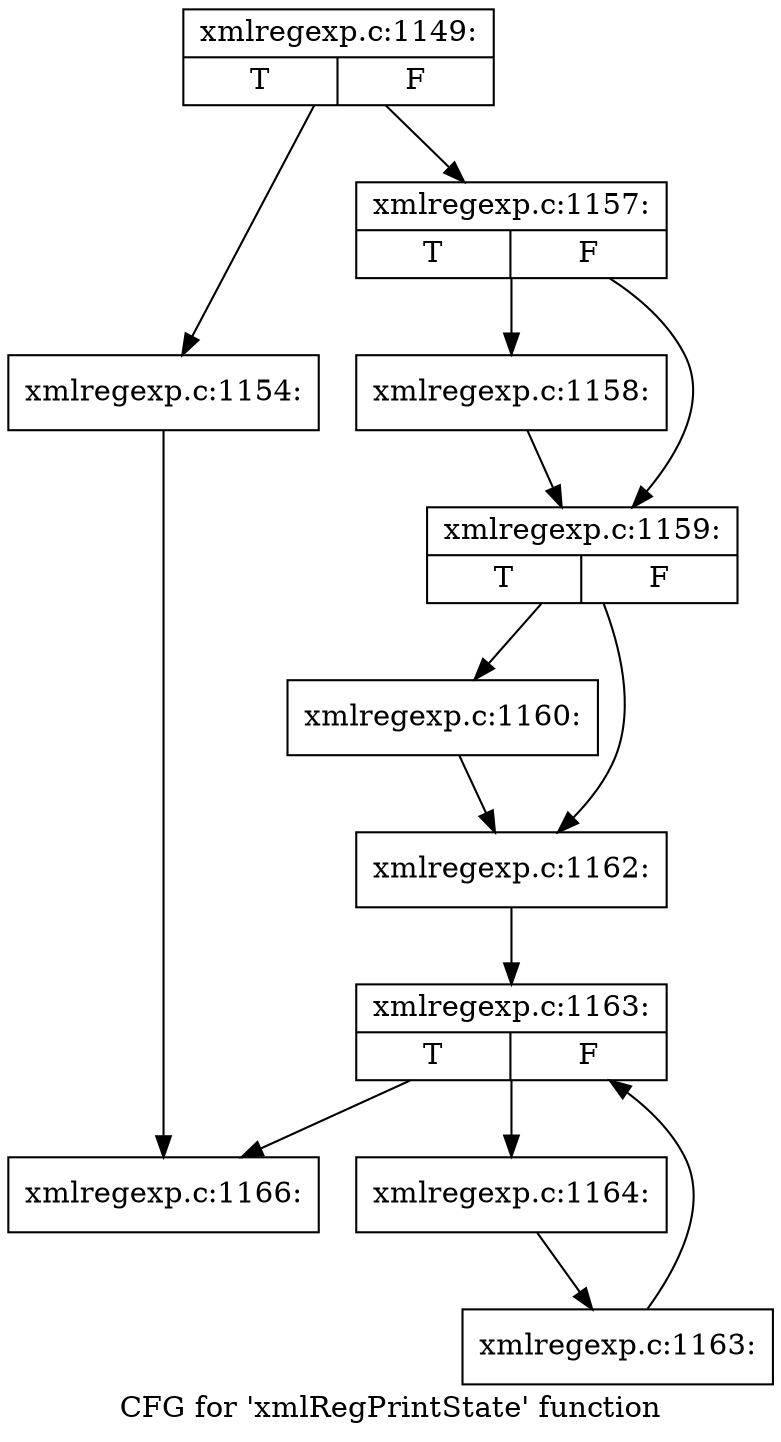 digraph "CFG for 'xmlRegPrintState' function" {
	label="CFG for 'xmlRegPrintState' function";

	Node0x42a6a70 [shape=record,label="{xmlregexp.c:1149:|{<s0>T|<s1>F}}"];
	Node0x42a6a70 -> Node0x42a9160;
	Node0x42a6a70 -> Node0x42a91b0;
	Node0x42a9160 [shape=record,label="{xmlregexp.c:1154:}"];
	Node0x42a9160 -> Node0x42aae40;
	Node0x42a91b0 [shape=record,label="{xmlregexp.c:1157:|{<s0>T|<s1>F}}"];
	Node0x42a91b0 -> Node0x42a97c0;
	Node0x42a91b0 -> Node0x42a9810;
	Node0x42a97c0 [shape=record,label="{xmlregexp.c:1158:}"];
	Node0x42a97c0 -> Node0x42a9810;
	Node0x42a9810 [shape=record,label="{xmlregexp.c:1159:|{<s0>T|<s1>F}}"];
	Node0x42a9810 -> Node0x42a9fd0;
	Node0x42a9810 -> Node0x42aa020;
	Node0x42a9fd0 [shape=record,label="{xmlregexp.c:1160:}"];
	Node0x42a9fd0 -> Node0x42aa020;
	Node0x42aa020 [shape=record,label="{xmlregexp.c:1162:}"];
	Node0x42aa020 -> Node0x42aafe0;
	Node0x42aafe0 [shape=record,label="{xmlregexp.c:1163:|{<s0>T|<s1>F}}"];
	Node0x42aafe0 -> Node0x42ab2c0;
	Node0x42aafe0 -> Node0x42aae40;
	Node0x42ab2c0 [shape=record,label="{xmlregexp.c:1164:}"];
	Node0x42ab2c0 -> Node0x42ab230;
	Node0x42ab230 [shape=record,label="{xmlregexp.c:1163:}"];
	Node0x42ab230 -> Node0x42aafe0;
	Node0x42aae40 [shape=record,label="{xmlregexp.c:1166:}"];
}
